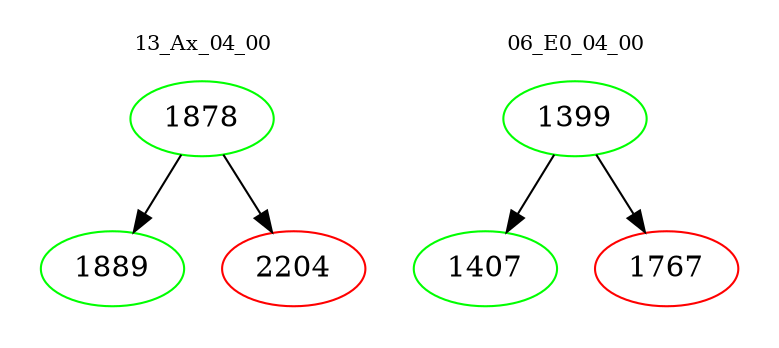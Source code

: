 digraph{
subgraph cluster_0 {
color = white
label = "13_Ax_04_00";
fontsize=10;
T0_1878 [label="1878", color="green"]
T0_1878 -> T0_1889 [color="black"]
T0_1889 [label="1889", color="green"]
T0_1878 -> T0_2204 [color="black"]
T0_2204 [label="2204", color="red"]
}
subgraph cluster_1 {
color = white
label = "06_E0_04_00";
fontsize=10;
T1_1399 [label="1399", color="green"]
T1_1399 -> T1_1407 [color="black"]
T1_1407 [label="1407", color="green"]
T1_1399 -> T1_1767 [color="black"]
T1_1767 [label="1767", color="red"]
}
}
